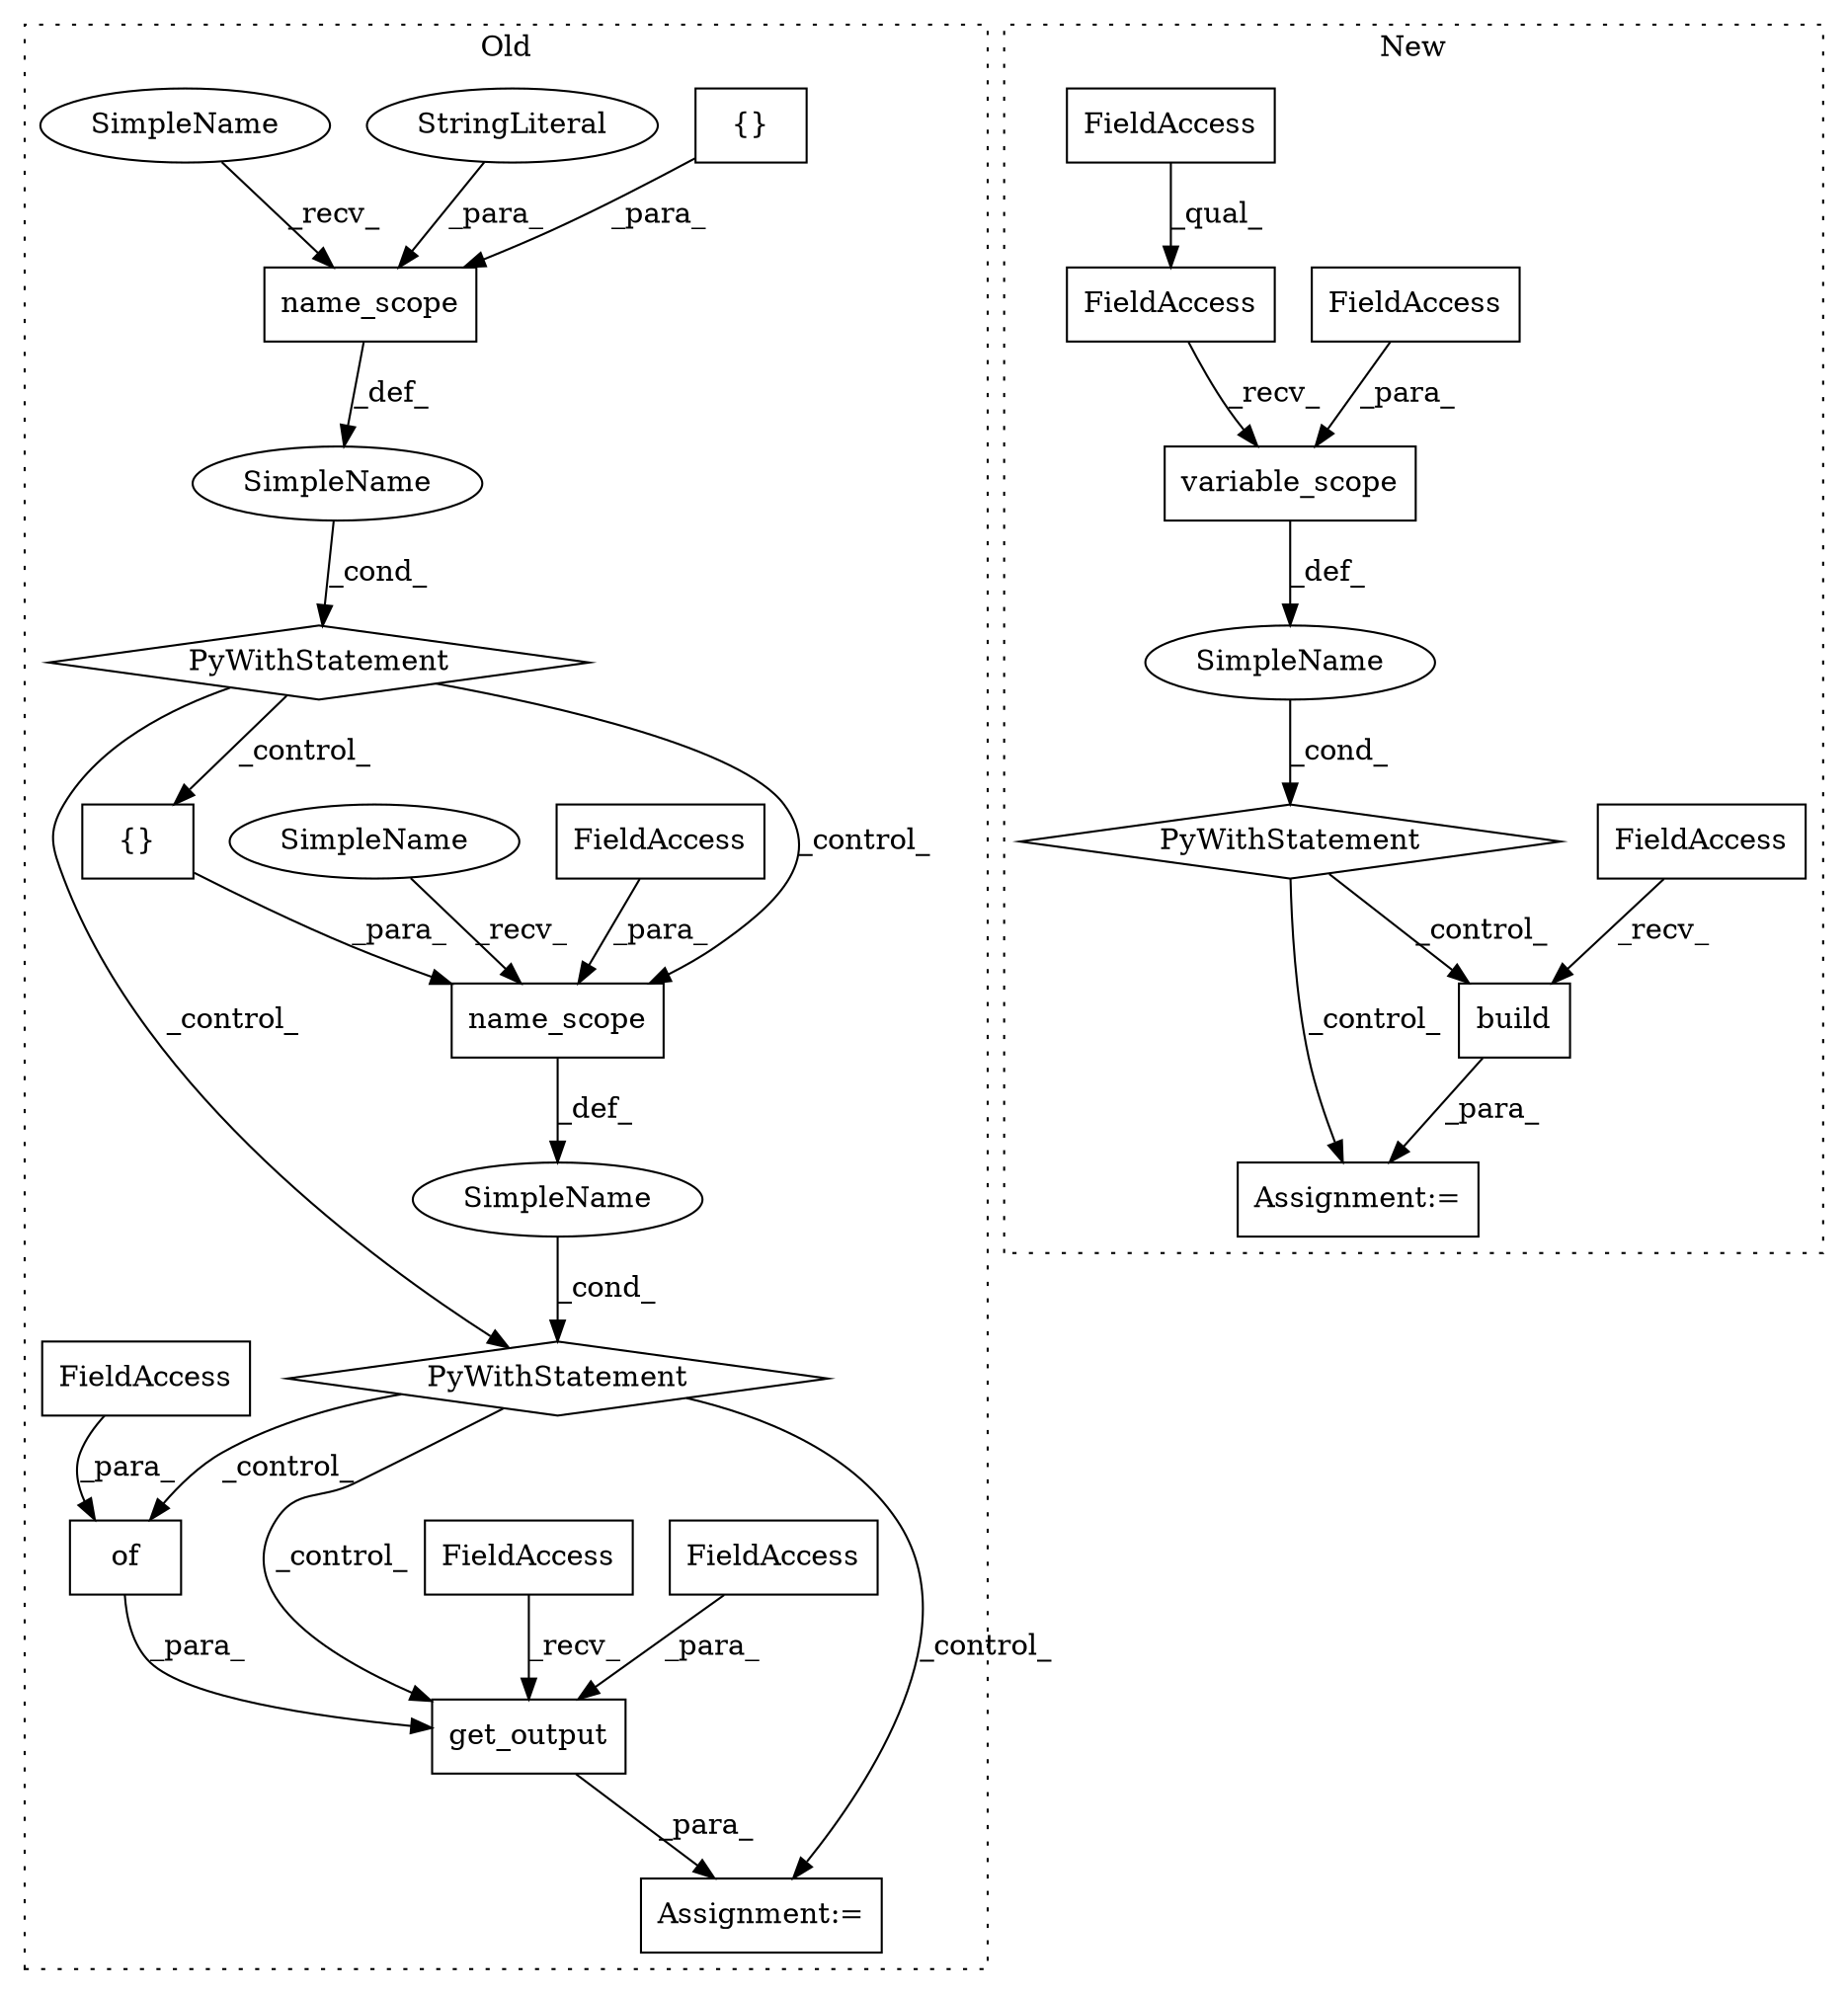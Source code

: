 digraph G {
subgraph cluster0 {
1 [label="of" a="32" s="2159,2217" l="3,1" shape="box"];
4 [label="SimpleName" a="42" s="" l="" shape="ellipse"];
5 [label="PyWithStatement" a="104" s="1919,2007" l="10,2" shape="diamond"];
8 [label="{}" a="4" s="1981,2005" l="1,1" shape="box"];
9 [label="name_scope" a="32" s="1940,2006" l="11,1" shape="box"];
10 [label="FieldAccess" a="22" s="2162" l="11" shape="box"];
15 [label="get_output" a="32" s="2131,2218" l="11,1" shape="box"];
16 [label="StringLiteral" a="45" s="1956" l="15" shape="ellipse"];
17 [label="FieldAccess" a="22" s="2142" l="12" shape="box"];
18 [label="Assignment:=" a="7" s="2108" l="1" shape="box"];
19 [label="PyWithStatement" a="104" s="2017,2092" l="10,2" shape="diamond"];
20 [label="name_scope" a="32" s="2038,2091" l="11,1" shape="box"];
21 [label="SimpleName" a="42" s="" l="" shape="ellipse"];
22 [label="FieldAccess" a="22" s="2049" l="23" shape="box"];
23 [label="{}" a="4" s="2082,2090" l="1,1" shape="box"];
24 [label="FieldAccess" a="22" s="2109" l="6" shape="box"];
26 [label="SimpleName" a="42" s="2027" l="10" shape="ellipse"];
27 [label="SimpleName" a="42" s="1929" l="10" shape="ellipse"];
label = "Old";
style="dotted";
}
subgraph cluster1 {
2 [label="variable_scope" a="32" s="1751,1786" l="15,1" shape="box"];
3 [label="PyWithStatement" a="104" s="1720,1787" l="10,2" shape="diamond"];
6 [label="SimpleName" a="42" s="" l="" shape="ellipse"];
7 [label="build" a="32" s="1813,1831" l="6,1" shape="box"];
11 [label="FieldAccess" a="22" s="1802" l="10" shape="box"];
12 [label="FieldAccess" a="22" s="1730" l="20" shape="box"];
13 [label="FieldAccess" a="22" s="1766" l="20" shape="box"];
14 [label="FieldAccess" a="22" s="1730" l="17" shape="box"];
25 [label="Assignment:=" a="7" s="1801" l="1" shape="box"];
label = "New";
style="dotted";
}
1 -> 15 [label="_para_"];
2 -> 6 [label="_def_"];
3 -> 7 [label="_control_"];
3 -> 25 [label="_control_"];
4 -> 5 [label="_cond_"];
5 -> 23 [label="_control_"];
5 -> 19 [label="_control_"];
5 -> 20 [label="_control_"];
6 -> 3 [label="_cond_"];
7 -> 25 [label="_para_"];
8 -> 9 [label="_para_"];
9 -> 4 [label="_def_"];
10 -> 1 [label="_para_"];
11 -> 7 [label="_recv_"];
12 -> 2 [label="_recv_"];
13 -> 2 [label="_para_"];
14 -> 12 [label="_qual_"];
15 -> 18 [label="_para_"];
16 -> 9 [label="_para_"];
17 -> 15 [label="_para_"];
19 -> 15 [label="_control_"];
19 -> 18 [label="_control_"];
19 -> 1 [label="_control_"];
20 -> 21 [label="_def_"];
21 -> 19 [label="_cond_"];
22 -> 20 [label="_para_"];
23 -> 20 [label="_para_"];
24 -> 15 [label="_recv_"];
26 -> 20 [label="_recv_"];
27 -> 9 [label="_recv_"];
}